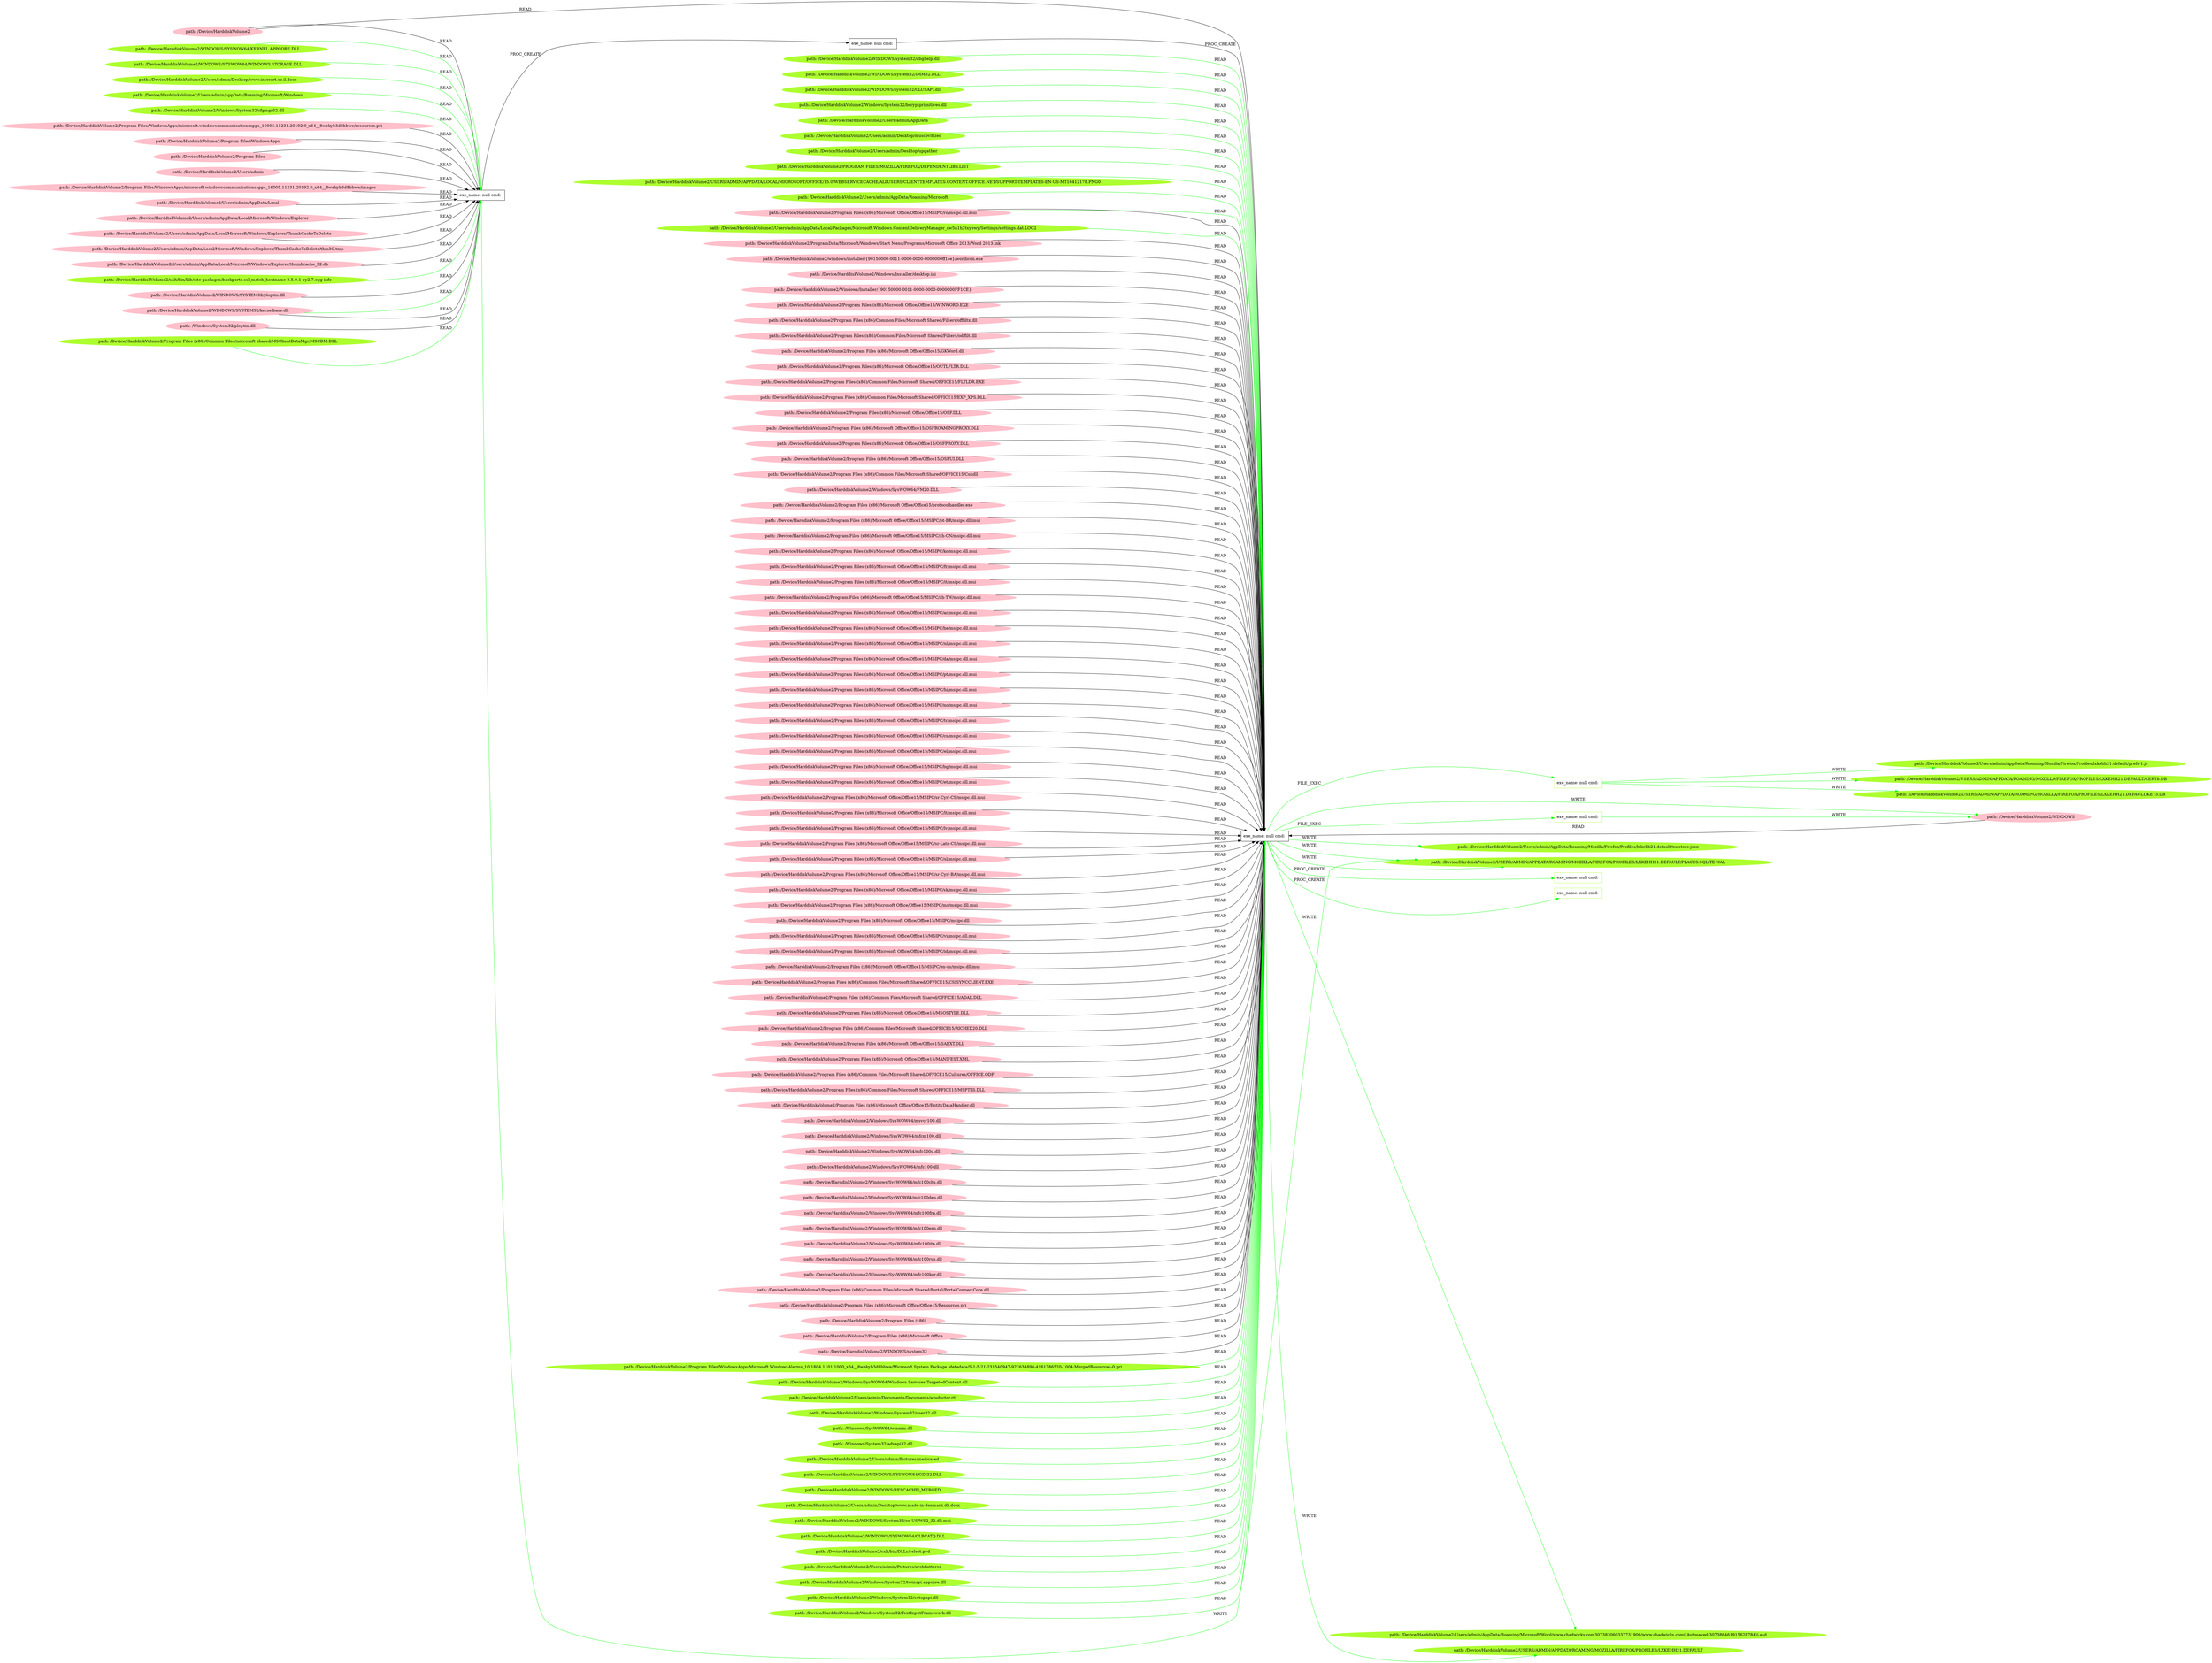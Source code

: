 digraph {
	rankdir=LR
	32 [label="exe_name: null cmd: " color=black shape=box style=solid]
	156 [label="exe_name: null cmd: " color=greenyellow shape=box style=solid]
	32 -> 156 [label=FILE_EXEC color=green]
	32 [label="exe_name: null cmd: " color=black shape=box style=solid]
	176 [label="exe_name: null cmd: " color=greenyellow shape=box style=solid]
	32 -> 176 [label=FILE_EXEC color=green]
	145 [label="path: /Device/HarddiskVolume2/Users/admin/AppData/Roaming/Microsoft/Windows" color=greenyellow shape=oval style=filled]
	12 [label="exe_name: null cmd: " color=black shape=box style=solid]
	145 -> 12 [label=READ color=green]
	170 [label="path: /Device/HarddiskVolume2/WINDOWS/system32/dbghelp.dll" color=greenyellow shape=oval style=filled]
	32 [label="exe_name: null cmd: " color=black shape=box style=solid]
	170 -> 32 [label=READ color=green]
	165 [label="path: /Device/HarddiskVolume2/WINDOWS/system32/IMM32.DLL" color=greenyellow shape=oval style=filled]
	32 [label="exe_name: null cmd: " color=black shape=box style=solid]
	165 -> 32 [label=READ color=green]
	185 [label="path: /Device/HarddiskVolume2/WINDOWS/system32/CLUSAPI.dll" color=greenyellow shape=oval style=filled]
	32 [label="exe_name: null cmd: " color=black shape=box style=solid]
	185 -> 32 [label=READ color=green]
	151 [label="path: /Device/HarddiskVolume2/Windows/System32/cfgmgr32.dll" color=greenyellow shape=oval style=filled]
	12 [label="exe_name: null cmd: " color=black shape=box style=solid]
	151 -> 12 [label=READ color=green]
	188 [label="path: /Device/HarddiskVolume2/Windows/System32/bcryptprimitives.dll" color=greenyellow shape=oval style=filled]
	32 [label="exe_name: null cmd: " color=black shape=box style=solid]
	188 -> 32 [label=READ color=green]
	155 [label="path: /Device/HarddiskVolume2/Users/admin/AppData" color=greenyellow shape=oval style=filled]
	32 [label="exe_name: null cmd: " color=black shape=box style=solid]
	155 -> 32 [label=READ color=green]
	161 [label="path: /Device/HarddiskVolume2/Users/admin/Desktop/muscovitized" color=greenyellow shape=oval style=filled]
	32 [label="exe_name: null cmd: " color=black shape=box style=solid]
	161 -> 32 [label=READ color=green]
	191 [label="path: /Device/HarddiskVolume2/Users/admin/Desktop/upgather" color=greenyellow shape=oval style=filled]
	32 [label="exe_name: null cmd: " color=black shape=box style=solid]
	191 -> 32 [label=READ color=green]
	54 [label="path: /Device/HarddiskVolume2/Program Files/WindowsApps/microsoft.windowscommunicationsapps_16005.11231.20192.0_x64__8wekyb3d8bbwe/resources.pri" color=pink shape=oval style=filled]
	12 [label="exe_name: null cmd: " color=black shape=box style=solid]
	54 -> 12 [label=READ color=black]
	141 [label="path: /Device/HarddiskVolume2" color=pink shape=oval style=filled]
	12 [label="exe_name: null cmd: " color=black shape=box style=solid]
	141 -> 12 [label=READ color=black]
	61 [label="path: /Device/HarddiskVolume2/Program Files/WindowsApps" color=pink shape=oval style=filled]
	12 [label="exe_name: null cmd: " color=black shape=box style=solid]
	61 -> 12 [label=READ color=black]
	69 [label="path: /Device/HarddiskVolume2/Program Files" color=pink shape=oval style=filled]
	12 [label="exe_name: null cmd: " color=black shape=box style=solid]
	69 -> 12 [label=READ color=black]
	30 [label="path: /Device/HarddiskVolume2/Users/admin" color=pink shape=oval style=filled]
	12 [label="exe_name: null cmd: " color=black shape=box style=solid]
	30 -> 12 [label=READ color=black]
	33 [label="path: /Device/HarddiskVolume2/Program Files/WindowsApps/microsoft.windowscommunicationsapps_16005.11231.20192.0_x64__8wekyb3d8bbwe/images" color=pink shape=oval style=filled]
	12 [label="exe_name: null cmd: " color=black shape=box style=solid]
	33 -> 12 [label=READ color=black]
	39 [label="path: /Device/HarddiskVolume2/Users/admin/AppData/Local" color=pink shape=oval style=filled]
	12 [label="exe_name: null cmd: " color=black shape=box style=solid]
	39 -> 12 [label=READ color=black]
	63 [label="path: /Device/HarddiskVolume2/Users/admin/AppData/Local/Microsoft/Windows/Explorer" color=pink shape=oval style=filled]
	12 [label="exe_name: null cmd: " color=black shape=box style=solid]
	63 -> 12 [label=READ color=black]
	50 [label="path: /Device/HarddiskVolume2/Users/admin/AppData/Local/Microsoft/Windows/Explorer/ThumbCacheToDelete" color=pink shape=oval style=filled]
	12 [label="exe_name: null cmd: " color=black shape=box style=solid]
	50 -> 12 [label=READ color=black]
	67 [label="path: /Device/HarddiskVolume2/Users/admin/AppData/Local/Microsoft/Windows/Explorer/ThumbCacheToDelete/thm3C.tmp" color=pink shape=oval style=filled]
	12 [label="exe_name: null cmd: " color=black shape=box style=solid]
	67 -> 12 [label=READ color=black]
	80 [label="path: /Device/HarddiskVolume2/Users/admin/AppData/Local/Microsoft/Windows/Explorer/thumbcache_32.db" color=pink shape=oval style=filled]
	12 [label="exe_name: null cmd: " color=black shape=box style=solid]
	80 -> 12 [label=READ color=black]
	174 [label="path: /Device/HarddiskVolume2/PROGRAM FILES/MOZILLA/FIREFOX/DEPENDENTLIBS.LIST" color=greenyellow shape=oval style=filled]
	32 [label="exe_name: null cmd: " color=black shape=box style=solid]
	174 -> 32 [label=READ color=green]
	180 [label="path: /Device/HarddiskVolume2/USERS/ADMIN/APPDATA/LOCAL/MICROSOFT/OFFICE/15.0/WEBSERVICECACHE/ALLUSERS/CLIENTTEMPLATES.CONTENT.OFFICE.NET/SUPPORT-TEMPLATES-EN-US-MT16412178.PNG0" color=greenyellow shape=oval style=filled]
	32 [label="exe_name: null cmd: " color=black shape=box style=solid]
	180 -> 32 [label=READ color=green]
	182 [label="path: /Device/HarddiskVolume2/Users/admin/AppData/Roaming/Microsoft" color=greenyellow shape=oval style=filled]
	32 [label="exe_name: null cmd: " color=black shape=box style=solid]
	182 -> 32 [label=READ color=green]
	94 [label="path: /Device/HarddiskVolume2/Program Files (x86)/Microsoft Office/Office15/MSIPC/ro/msipc.dll.mui" color=pink shape=oval style=filled]
	32 [label="exe_name: null cmd: " color=black shape=box style=solid]
	94 -> 32 [label=READ color=green]
	146 [label="path: /Device/HarddiskVolume2/salt/bin/Lib/site-packages/backports.ssl_match_hostname-3.5.0.1-py2.7.egg-info" color=greenyellow shape=oval style=filled]
	12 [label="exe_name: null cmd: " color=black shape=box style=solid]
	146 -> 12 [label=READ color=green]
	36 [label="path: /Device/HarddiskVolume2/WINDOWS/SYSTEM32/ploptin.dll" color=pink shape=oval style=filled]
	12 [label="exe_name: null cmd: " color=black shape=box style=solid]
	36 -> 12 [label=READ color=black]
	91 [label="path: /Device/HarddiskVolume2/WINDOWS/SYSTEM32/kernelbase.dll" color=pink shape=oval style=filled]
	12 [label="exe_name: null cmd: " color=black shape=box style=solid]
	91 -> 12 [label=READ color=black]
	91 [label="path: /Device/HarddiskVolume2/WINDOWS/SYSTEM32/kernelbase.dll" color=pink shape=oval style=filled]
	12 [label="exe_name: null cmd: " color=black shape=box style=solid]
	91 -> 12 [label=READ color=green]
	52 [label="path: /Windows/System32/ploptin.dll" color=pink shape=oval style=filled]
	12 [label="exe_name: null cmd: " color=black shape=box style=solid]
	52 -> 12 [label=READ color=black]
	12 [label="exe_name: null cmd: " color=black shape=box style=solid]
	35 [label="exe_name: null cmd: " color=black shape=box style=solid]
	12 -> 35 [label=PROC_CREATE color=black]
	35 [label="exe_name: null cmd: " color=black shape=box style=solid]
	32 [label="exe_name: null cmd: " color=black shape=box style=solid]
	35 -> 32 [label=PROC_CREATE color=black]
	171 [label="path: /Device/HarddiskVolume2/Users/admin/AppData/Local/Packages/Microsoft.Windows.ContentDeliveryManager_cw5n1h2txyewy/Settings/settings.dat.LOG2" color=greenyellow shape=oval style=filled]
	32 [label="exe_name: null cmd: " color=black shape=box style=solid]
	171 -> 32 [label=READ color=green]
	21 [label="path: /Device/HarddiskVolume2/ProgramData/Microsoft/Windows/Start Menu/Programs/Microsoft Office 2013/Word 2013.lnk" color=pink shape=oval style=filled]
	32 [label="exe_name: null cmd: " color=black shape=box style=solid]
	21 -> 32 [label=READ color=black]
	79 [label="path: /Device/HarddiskVolume2/windows/installer/{90150000-0011-0000-0000-0000000ff1ce}/wordicon.exe" color=pink shape=oval style=filled]
	32 [label="exe_name: null cmd: " color=black shape=box style=solid]
	79 -> 32 [label=READ color=black]
	141 [label="path: /Device/HarddiskVolume2" color=pink shape=oval style=filled]
	32 [label="exe_name: null cmd: " color=black shape=box style=solid]
	141 -> 32 [label=READ color=black]
	3 [label="path: /Device/HarddiskVolume2/Windows/Installer/desktop.ini" color=pink shape=oval style=filled]
	32 [label="exe_name: null cmd: " color=black shape=box style=solid]
	3 -> 32 [label=READ color=black]
	38 [label="path: /Device/HarddiskVolume2/WINDOWS" color=pink shape=oval style=filled]
	32 [label="exe_name: null cmd: " color=black shape=box style=solid]
	38 -> 32 [label=READ color=black]
	6 [label="path: /Device/HarddiskVolume2/Windows/Installer/{90150000-0011-0000-0000-0000000FF1CE}" color=pink shape=oval style=filled]
	32 [label="exe_name: null cmd: " color=black shape=box style=solid]
	6 -> 32 [label=READ color=black]
	31 [label="path: /Device/HarddiskVolume2/Program Files (x86)/Microsoft Office/Office15/WINWORD.EXE" color=pink shape=oval style=filled]
	32 [label="exe_name: null cmd: " color=black shape=box style=solid]
	31 -> 32 [label=READ color=black]
	119 [label="path: /Device/HarddiskVolume2/Program Files (x86)/Common Files/Microsoft Shared/Filters/offfiltx.dll" color=pink shape=oval style=filled]
	32 [label="exe_name: null cmd: " color=black shape=box style=solid]
	119 -> 32 [label=READ color=black]
	75 [label="path: /Device/HarddiskVolume2/Program Files (x86)/Common Files/Microsoft Shared/Filters/odffilt.dll" color=pink shape=oval style=filled]
	32 [label="exe_name: null cmd: " color=black shape=box style=solid]
	75 -> 32 [label=READ color=black]
	120 [label="path: /Device/HarddiskVolume2/Program Files (x86)/Microsoft Office/Office15/GKWord.dll" color=pink shape=oval style=filled]
	32 [label="exe_name: null cmd: " color=black shape=box style=solid]
	120 -> 32 [label=READ color=black]
	22 [label="path: /Device/HarddiskVolume2/Program Files (x86)/Microsoft Office/Office15/OUTLFLTR.DLL" color=pink shape=oval style=filled]
	32 [label="exe_name: null cmd: " color=black shape=box style=solid]
	22 -> 32 [label=READ color=black]
	64 [label="path: /Device/HarddiskVolume2/Program Files (x86)/Common Files/Microsoft Shared/OFFICE15/FLTLDR.EXE" color=pink shape=oval style=filled]
	32 [label="exe_name: null cmd: " color=black shape=box style=solid]
	64 -> 32 [label=READ color=black]
	42 [label="path: /Device/HarddiskVolume2/Program Files (x86)/Common Files/Microsoft Shared/OFFICE15/EXP_XPS.DLL" color=pink shape=oval style=filled]
	32 [label="exe_name: null cmd: " color=black shape=box style=solid]
	42 -> 32 [label=READ color=black]
	108 [label="path: /Device/HarddiskVolume2/Program Files (x86)/Microsoft Office/Office15/OSF.DLL" color=pink shape=oval style=filled]
	32 [label="exe_name: null cmd: " color=black shape=box style=solid]
	108 -> 32 [label=READ color=black]
	118 [label="path: /Device/HarddiskVolume2/Program Files (x86)/Microsoft Office/Office15/OSFROAMINGPROXY.DLL" color=pink shape=oval style=filled]
	32 [label="exe_name: null cmd: " color=black shape=box style=solid]
	118 -> 32 [label=READ color=black]
	128 [label="path: /Device/HarddiskVolume2/Program Files (x86)/Microsoft Office/Office15/OSFPROXY.DLL" color=pink shape=oval style=filled]
	32 [label="exe_name: null cmd: " color=black shape=box style=solid]
	128 -> 32 [label=READ color=black]
	134 [label="path: /Device/HarddiskVolume2/Program Files (x86)/Microsoft Office/Office15/OSFUI.DLL" color=pink shape=oval style=filled]
	32 [label="exe_name: null cmd: " color=black shape=box style=solid]
	134 -> 32 [label=READ color=black]
	2 [label="path: /Device/HarddiskVolume2/Program Files (x86)/Common Files/Microsoft Shared/OFFICE15/Csi.dll" color=pink shape=oval style=filled]
	32 [label="exe_name: null cmd: " color=black shape=box style=solid]
	2 -> 32 [label=READ color=black]
	9 [label="path: /Device/HarddiskVolume2/Windows/SysWOW64/FM20.DLL" color=pink shape=oval style=filled]
	32 [label="exe_name: null cmd: " color=black shape=box style=solid]
	9 -> 32 [label=READ color=black]
	48 [label="path: /Device/HarddiskVolume2/Program Files (x86)/Microsoft Office/Office15/protocolhandler.exe" color=pink shape=oval style=filled]
	32 [label="exe_name: null cmd: " color=black shape=box style=solid]
	48 -> 32 [label=READ color=black]
	121 [label="path: /Device/HarddiskVolume2/Program Files (x86)/Microsoft Office/Office15/MSIPC/pt-BR/msipc.dll.mui" color=pink shape=oval style=filled]
	32 [label="exe_name: null cmd: " color=black shape=box style=solid]
	121 -> 32 [label=READ color=black]
	102 [label="path: /Device/HarddiskVolume2/Program Files (x86)/Microsoft Office/Office15/MSIPC/zh-CN/msipc.dll.mui" color=pink shape=oval style=filled]
	32 [label="exe_name: null cmd: " color=black shape=box style=solid]
	102 -> 32 [label=READ color=black]
	125 [label="path: /Device/HarddiskVolume2/Program Files (x86)/Microsoft Office/Office15/MSIPC/ko/msipc.dll.mui" color=pink shape=oval style=filled]
	32 [label="exe_name: null cmd: " color=black shape=box style=solid]
	125 -> 32 [label=READ color=black]
	40 [label="path: /Device/HarddiskVolume2/Program Files (x86)/Microsoft Office/Office15/MSIPC/fr/msipc.dll.mui" color=pink shape=oval style=filled]
	32 [label="exe_name: null cmd: " color=black shape=box style=solid]
	40 -> 32 [label=READ color=black]
	87 [label="path: /Device/HarddiskVolume2/Program Files (x86)/Microsoft Office/Office15/MSIPC/it/msipc.dll.mui" color=pink shape=oval style=filled]
	32 [label="exe_name: null cmd: " color=black shape=box style=solid]
	87 -> 32 [label=READ color=black]
	68 [label="path: /Device/HarddiskVolume2/Program Files (x86)/Microsoft Office/Office15/MSIPC/zh-TW/msipc.dll.mui" color=pink shape=oval style=filled]
	32 [label="exe_name: null cmd: " color=black shape=box style=solid]
	68 -> 32 [label=READ color=black]
	109 [label="path: /Device/HarddiskVolume2/Program Files (x86)/Microsoft Office/Office15/MSIPC/ar/msipc.dll.mui" color=pink shape=oval style=filled]
	32 [label="exe_name: null cmd: " color=black shape=box style=solid]
	109 -> 32 [label=READ color=black]
	112 [label="path: /Device/HarddiskVolume2/Program Files (x86)/Microsoft Office/Office15/MSIPC/he/msipc.dll.mui" color=pink shape=oval style=filled]
	32 [label="exe_name: null cmd: " color=black shape=box style=solid]
	112 -> 32 [label=READ color=black]
	97 [label="path: /Device/HarddiskVolume2/Program Files (x86)/Microsoft Office/Office15/MSIPC/nl/msipc.dll.mui" color=pink shape=oval style=filled]
	32 [label="exe_name: null cmd: " color=black shape=box style=solid]
	97 -> 32 [label=READ color=black]
	117 [label="path: /Device/HarddiskVolume2/Program Files (x86)/Microsoft Office/Office15/MSIPC/da/msipc.dll.mui" color=pink shape=oval style=filled]
	32 [label="exe_name: null cmd: " color=black shape=box style=solid]
	117 -> 32 [label=READ color=black]
	95 [label="path: /Device/HarddiskVolume2/Program Files (x86)/Microsoft Office/Office15/MSIPC/pt/msipc.dll.mui" color=pink shape=oval style=filled]
	32 [label="exe_name: null cmd: " color=black shape=box style=solid]
	95 -> 32 [label=READ color=black]
	122 [label="path: /Device/HarddiskVolume2/Program Files (x86)/Microsoft Office/Office15/MSIPC/hi/msipc.dll.mui" color=pink shape=oval style=filled]
	32 [label="exe_name: null cmd: " color=black shape=box style=solid]
	122 -> 32 [label=READ color=black]
	127 [label="path: /Device/HarddiskVolume2/Program Files (x86)/Microsoft Office/Office15/MSIPC/no/msipc.dll.mui" color=pink shape=oval style=filled]
	32 [label="exe_name: null cmd: " color=black shape=box style=solid]
	127 -> 32 [label=READ color=black]
	89 [label="path: /Device/HarddiskVolume2/Program Files (x86)/Microsoft Office/Office15/MSIPC/tr/msipc.dll.mui" color=pink shape=oval style=filled]
	32 [label="exe_name: null cmd: " color=black shape=box style=solid]
	89 -> 32 [label=READ color=black]
	98 [label="path: /Device/HarddiskVolume2/Program Files (x86)/Microsoft Office/Office15/MSIPC/cs/msipc.dll.mui" color=pink shape=oval style=filled]
	32 [label="exe_name: null cmd: " color=black shape=box style=solid]
	98 -> 32 [label=READ color=black]
	132 [label="path: /Device/HarddiskVolume2/Program Files (x86)/Microsoft Office/Office15/MSIPC/el/msipc.dll.mui" color=pink shape=oval style=filled]
	32 [label="exe_name: null cmd: " color=black shape=box style=solid]
	132 -> 32 [label=READ color=black]
	94 [label="path: /Device/HarddiskVolume2/Program Files (x86)/Microsoft Office/Office15/MSIPC/ro/msipc.dll.mui" color=pink shape=oval style=filled]
	32 [label="exe_name: null cmd: " color=black shape=box style=solid]
	94 -> 32 [label=READ color=black]
	53 [label="path: /Device/HarddiskVolume2/Program Files (x86)/Microsoft Office/Office15/MSIPC/bg/msipc.dll.mui" color=pink shape=oval style=filled]
	32 [label="exe_name: null cmd: " color=black shape=box style=solid]
	53 -> 32 [label=READ color=black]
	71 [label="path: /Device/HarddiskVolume2/Program Files (x86)/Microsoft Office/Office15/MSIPC/et/msipc.dll.mui" color=pink shape=oval style=filled]
	32 [label="exe_name: null cmd: " color=black shape=box style=solid]
	71 -> 32 [label=READ color=black]
	60 [label="path: /Device/HarddiskVolume2/Program Files (x86)/Microsoft Office/Office15/MSIPC/sr-Cyrl-CS/msipc.dll.mui" color=pink shape=oval style=filled]
	32 [label="exe_name: null cmd: " color=black shape=box style=solid]
	60 -> 32 [label=READ color=black]
	62 [label="path: /Device/HarddiskVolume2/Program Files (x86)/Microsoft Office/Office15/MSIPC/lt/msipc.dll.mui" color=pink shape=oval style=filled]
	32 [label="exe_name: null cmd: " color=black shape=box style=solid]
	62 -> 32 [label=READ color=black]
	73 [label="path: /Device/HarddiskVolume2/Program Files (x86)/Microsoft Office/Office15/MSIPC/lv/msipc.dll.mui" color=pink shape=oval style=filled]
	32 [label="exe_name: null cmd: " color=black shape=box style=solid]
	73 -> 32 [label=READ color=black]
	25 [label="path: /Device/HarddiskVolume2/Program Files (x86)/Microsoft Office/Office15/MSIPC/sr-Latn-CS/msipc.dll.mui" color=pink shape=oval style=filled]
	32 [label="exe_name: null cmd: " color=black shape=box style=solid]
	25 -> 32 [label=READ color=black]
	138 [label="path: /Device/HarddiskVolume2/Program Files (x86)/Microsoft Office/Office15/MSIPC/sl/msipc.dll.mui" color=pink shape=oval style=filled]
	32 [label="exe_name: null cmd: " color=black shape=box style=solid]
	138 -> 32 [label=READ color=black]
	139 [label="path: /Device/HarddiskVolume2/Program Files (x86)/Microsoft Office/Office15/MSIPC/sr-Cyrl-BA/msipc.dll.mui" color=pink shape=oval style=filled]
	32 [label="exe_name: null cmd: " color=black shape=box style=solid]
	139 -> 32 [label=READ color=black]
	74 [label="path: /Device/HarddiskVolume2/Program Files (x86)/Microsoft Office/Office15/MSIPC/sk/msipc.dll.mui" color=pink shape=oval style=filled]
	32 [label="exe_name: null cmd: " color=black shape=box style=solid]
	74 -> 32 [label=READ color=black]
	137 [label="path: /Device/HarddiskVolume2/Program Files (x86)/Microsoft Office/Office15/MSIPC/ms/msipc.dll.mui" color=pink shape=oval style=filled]
	32 [label="exe_name: null cmd: " color=black shape=box style=solid]
	137 -> 32 [label=READ color=black]
	37 [label="path: /Device/HarddiskVolume2/Program Files (x86)/Microsoft Office/Office15/MSIPC/msipc.dll" color=pink shape=oval style=filled]
	32 [label="exe_name: null cmd: " color=black shape=box style=solid]
	37 -> 32 [label=READ color=black]
	46 [label="path: /Device/HarddiskVolume2/Program Files (x86)/Microsoft Office/Office15/MSIPC/vi/msipc.dll.mui" color=pink shape=oval style=filled]
	32 [label="exe_name: null cmd: " color=black shape=box style=solid]
	46 -> 32 [label=READ color=black]
	101 [label="path: /Device/HarddiskVolume2/Program Files (x86)/Microsoft Office/Office15/MSIPC/id/msipc.dll.mui" color=pink shape=oval style=filled]
	32 [label="exe_name: null cmd: " color=black shape=box style=solid]
	101 -> 32 [label=READ color=black]
	16 [label="path: /Device/HarddiskVolume2/Program Files (x86)/Microsoft Office/Office15/MSIPC/en-us/msipc.dll.mui" color=pink shape=oval style=filled]
	32 [label="exe_name: null cmd: " color=black shape=box style=solid]
	16 -> 32 [label=READ color=black]
	11 [label="path: /Device/HarddiskVolume2/Program Files (x86)/Common Files/Microsoft Shared/OFFICE15/CSISYNCCLIENT.EXE" color=pink shape=oval style=filled]
	32 [label="exe_name: null cmd: " color=black shape=box style=solid]
	11 -> 32 [label=READ color=black]
	88 [label="path: /Device/HarddiskVolume2/Program Files (x86)/Common Files/Microsoft Shared/OFFICE15/ADAL.DLL" color=pink shape=oval style=filled]
	32 [label="exe_name: null cmd: " color=black shape=box style=solid]
	88 -> 32 [label=READ color=black]
	93 [label="path: /Device/HarddiskVolume2/Program Files (x86)/Microsoft Office/Office15/MSOSTYLE.DLL" color=pink shape=oval style=filled]
	32 [label="exe_name: null cmd: " color=black shape=box style=solid]
	93 -> 32 [label=READ color=black]
	99 [label="path: /Device/HarddiskVolume2/Program Files (x86)/Common Files/Microsoft Shared/OFFICE15/RICHED20.DLL" color=pink shape=oval style=filled]
	32 [label="exe_name: null cmd: " color=black shape=box style=solid]
	99 -> 32 [label=READ color=black]
	45 [label="path: /Device/HarddiskVolume2/Program Files (x86)/Microsoft Office/Office15/SAEXT.DLL" color=pink shape=oval style=filled]
	32 [label="exe_name: null cmd: " color=black shape=box style=solid]
	45 -> 32 [label=READ color=black]
	90 [label="path: /Device/HarddiskVolume2/Program Files (x86)/Microsoft Office/Office15/MANIFEST.XML" color=pink shape=oval style=filled]
	32 [label="exe_name: null cmd: " color=black shape=box style=solid]
	90 -> 32 [label=READ color=black]
	57 [label="path: /Device/HarddiskVolume2/Program Files (x86)/Common Files/Microsoft Shared/OFFICE15/Cultures/OFFICE.ODF" color=pink shape=oval style=filled]
	32 [label="exe_name: null cmd: " color=black shape=box style=solid]
	57 -> 32 [label=READ color=black]
	100 [label="path: /Device/HarddiskVolume2/Program Files (x86)/Common Files/Microsoft Shared/OFFICE15/MSPTLS.DLL" color=pink shape=oval style=filled]
	32 [label="exe_name: null cmd: " color=black shape=box style=solid]
	100 -> 32 [label=READ color=black]
	104 [label="path: /Device/HarddiskVolume2/Program Files (x86)/Microsoft Office/Office15/EntityDataHandler.dll" color=pink shape=oval style=filled]
	32 [label="exe_name: null cmd: " color=black shape=box style=solid]
	104 -> 32 [label=READ color=black]
	10 [label="path: /Device/HarddiskVolume2/Windows/SysWOW64/msvcr100.dll" color=pink shape=oval style=filled]
	32 [label="exe_name: null cmd: " color=black shape=box style=solid]
	10 -> 32 [label=READ color=black]
	8 [label="path: /Device/HarddiskVolume2/Windows/SysWOW64/mfcm100.dll" color=pink shape=oval style=filled]
	32 [label="exe_name: null cmd: " color=black shape=box style=solid]
	8 -> 32 [label=READ color=black]
	51 [label="path: /Device/HarddiskVolume2/Windows/SysWOW64/mfc100u.dll" color=pink shape=oval style=filled]
	32 [label="exe_name: null cmd: " color=black shape=box style=solid]
	51 -> 32 [label=READ color=black]
	55 [label="path: /Device/HarddiskVolume2/Windows/SysWOW64/mfc100.dll" color=pink shape=oval style=filled]
	32 [label="exe_name: null cmd: " color=black shape=box style=solid]
	55 -> 32 [label=READ color=black]
	20 [label="path: /Device/HarddiskVolume2/Windows/SysWOW64/mfc100chs.dll" color=pink shape=oval style=filled]
	32 [label="exe_name: null cmd: " color=black shape=box style=solid]
	20 -> 32 [label=READ color=black]
	58 [label="path: /Device/HarddiskVolume2/Windows/SysWOW64/mfc100deu.dll" color=pink shape=oval style=filled]
	32 [label="exe_name: null cmd: " color=black shape=box style=solid]
	58 -> 32 [label=READ color=black]
	77 [label="path: /Device/HarddiskVolume2/Windows/SysWOW64/mfc100fra.dll" color=pink shape=oval style=filled]
	32 [label="exe_name: null cmd: " color=black shape=box style=solid]
	77 -> 32 [label=READ color=black]
	105 [label="path: /Device/HarddiskVolume2/Windows/SysWOW64/mfc100esn.dll" color=pink shape=oval style=filled]
	32 [label="exe_name: null cmd: " color=black shape=box style=solid]
	105 -> 32 [label=READ color=black]
	18 [label="path: /Device/HarddiskVolume2/Windows/SysWOW64/mfc100ita.dll" color=pink shape=oval style=filled]
	32 [label="exe_name: null cmd: " color=black shape=box style=solid]
	18 -> 32 [label=READ color=black]
	5 [label="path: /Device/HarddiskVolume2/Windows/SysWOW64/mfc100rus.dll" color=pink shape=oval style=filled]
	32 [label="exe_name: null cmd: " color=black shape=box style=solid]
	5 -> 32 [label=READ color=black]
	72 [label="path: /Device/HarddiskVolume2/Windows/SysWOW64/mfc100kor.dll" color=pink shape=oval style=filled]
	32 [label="exe_name: null cmd: " color=black shape=box style=solid]
	72 -> 32 [label=READ color=black]
	111 [label="path: /Device/HarddiskVolume2/Program Files (x86)/Common Files/Microsoft Shared/Portal/PortalConnectCore.dll" color=pink shape=oval style=filled]
	32 [label="exe_name: null cmd: " color=black shape=box style=solid]
	111 -> 32 [label=READ color=black]
	29 [label="path: /Device/HarddiskVolume2/Program Files (x86)/Microsoft Office/Office15/Resources.pri" color=pink shape=oval style=filled]
	32 [label="exe_name: null cmd: " color=black shape=box style=solid]
	29 -> 32 [label=READ color=black]
	131 [label="path: /Device/HarddiskVolume2/Program Files (x86)" color=pink shape=oval style=filled]
	32 [label="exe_name: null cmd: " color=black shape=box style=solid]
	131 -> 32 [label=READ color=black]
	19 [label="path: /Device/HarddiskVolume2/Program Files (x86)/Microsoft Office" color=pink shape=oval style=filled]
	32 [label="exe_name: null cmd: " color=black shape=box style=solid]
	19 -> 32 [label=READ color=black]
	113 [label="path: /Device/HarddiskVolume2/WINDOWS/system32" color=pink shape=oval style=filled]
	32 [label="exe_name: null cmd: " color=black shape=box style=solid]
	113 -> 32 [label=READ color=black]
	186 [label="path: /Device/HarddiskVolume2/Program Files/WindowsApps/Microsoft.WindowsAlarms_10.1804.1101.1000_x64__8wekyb3d8bbwe/Microsoft.System.Package.Metadata/S-1-5-21-231540947-922634896-4161786520-1004-MergedResources-0.pri" color=greenyellow shape=oval style=filled]
	32 [label="exe_name: null cmd: " color=black shape=box style=solid]
	186 -> 32 [label=READ color=green]
	164 [label="path: /Device/HarddiskVolume2/Windows/SysWOW64/Windows.Services.TargetedContent.dll" color=greenyellow shape=oval style=filled]
	32 [label="exe_name: null cmd: " color=black shape=box style=solid]
	164 -> 32 [label=READ color=green]
	147 [label="path: /Device/HarddiskVolume2/Program Files (x86)/Common Files/microsoft shared/MSClientDataMgr/MSCDM.DLL" color=greenyellow shape=oval style=filled]
	12 [label="exe_name: null cmd: " color=black shape=box style=solid]
	147 -> 12 [label=READ color=green]
	169 [label="path: /Device/HarddiskVolume2/Users/admin/Documents/Documents/acuductor.rtf" color=greenyellow shape=oval style=filled]
	32 [label="exe_name: null cmd: " color=black shape=box style=solid]
	169 -> 32 [label=READ color=green]
	190 [label="path: /Device/HarddiskVolume2/Windows/System32/user32.dll" color=greenyellow shape=oval style=filled]
	32 [label="exe_name: null cmd: " color=black shape=box style=solid]
	190 -> 32 [label=READ color=green]
	189 [label="path: /Windows/SysWOW64/winmm.dll" color=greenyellow shape=oval style=filled]
	32 [label="exe_name: null cmd: " color=black shape=box style=solid]
	189 -> 32 [label=READ color=green]
	32 [label="exe_name: null cmd: " color=black shape=box style=solid]
	195 [label="path: /Device/HarddiskVolume2/Users/admin/AppData/Roaming/Mozilla/Firefox/Profiles/lxkehh21.default/xulstore.json" color=greenyellow shape=oval style=filled]
	32 -> 195 [label=WRITE color=green]
	183 [label="path: /Windows/System32/advapi32.dll" color=greenyellow shape=oval style=filled]
	32 [label="exe_name: null cmd: " color=black shape=box style=solid]
	183 -> 32 [label=READ color=green]
	168 [label="path: /Device/HarddiskVolume2/Users/admin/Pictures/medicated" color=greenyellow shape=oval style=filled]
	32 [label="exe_name: null cmd: " color=black shape=box style=solid]
	168 -> 32 [label=READ color=green]
	167 [label="path: /Device/HarddiskVolume2/WINDOWS/SYSWOW64/GDI32.DLL" color=greenyellow shape=oval style=filled]
	32 [label="exe_name: null cmd: " color=black shape=box style=solid]
	167 -> 32 [label=READ color=green]
	194 [label="path: /Device/HarddiskVolume2/WINDOWS/RESCACHE/_MERGED" color=greenyellow shape=oval style=filled]
	32 [label="exe_name: null cmd: " color=black shape=box style=solid]
	194 -> 32 [label=READ color=green]
	172 [label="path: /Device/HarddiskVolume2/Users/admin/Desktop/www.made-in-denmark.dk.docx" color=greenyellow shape=oval style=filled]
	32 [label="exe_name: null cmd: " color=black shape=box style=solid]
	172 -> 32 [label=READ color=green]
	32 [label="exe_name: null cmd: " color=black shape=box style=solid]
	149 [label="path: /Device/HarddiskVolume2/USERS/ADMIN/APPDATA/ROAMING/MOZILLA/FIREFOX/PROFILES/LXKEHH21.DEFAULT/PLACES.SQLITE-WAL" color=greenyellow shape=oval style=filled]
	32 -> 149 [label=WRITE color=green]
	154 [label="path: /Device/HarddiskVolume2/WINDOWS/System32/en-US/WS2_32.dll.mui" color=greenyellow shape=oval style=filled]
	32 [label="exe_name: null cmd: " color=black shape=box style=solid]
	154 -> 32 [label=READ color=green]
	148 [label="path: /Device/HarddiskVolume2/WINDOWS/SYSWOW64/KERNEL.APPCORE.DLL" color=greenyellow shape=oval style=filled]
	12 [label="exe_name: null cmd: " color=black shape=box style=solid]
	148 -> 12 [label=READ color=green]
	150 [label="path: /Device/HarddiskVolume2/WINDOWS/SYSWOW64/WINDOWS.STORAGE.DLL" color=greenyellow shape=oval style=filled]
	12 [label="exe_name: null cmd: " color=black shape=box style=solid]
	150 -> 12 [label=READ color=green]
	193 [label="path: /Device/HarddiskVolume2/WINDOWS/SYSWOW64/CLBCATQ.DLL" color=greenyellow shape=oval style=filled]
	32 [label="exe_name: null cmd: " color=black shape=box style=solid]
	193 -> 32 [label=READ color=green]
	178 [label="path: /Device/HarddiskVolume2/salt/bin/DLLs/select.pyd" color=greenyellow shape=oval style=filled]
	32 [label="exe_name: null cmd: " color=black shape=box style=solid]
	178 -> 32 [label=READ color=green]
	176 [label="exe_name: null cmd: " color=greenyellow shape=box style=solid]
	38 [label="path: /Device/HarddiskVolume2/WINDOWS" color=pink shape=oval style=filled]
	176 -> 38 [label=WRITE color=green]
	32 [label="exe_name: null cmd: " color=black shape=box style=solid]
	160 [label="exe_name: null cmd: " color=greenyellow shape=box style=solid]
	32 -> 160 [label=PROC_CREATE color=green]
	32 [label="exe_name: null cmd: " color=black shape=box style=solid]
	38 [label="path: /Device/HarddiskVolume2/WINDOWS" color=pink shape=oval style=filled]
	32 -> 38 [label=WRITE color=green]
	152 [label="path: /Device/HarddiskVolume2/Users/admin/Desktop/www.interart.co.il.docx" color=greenyellow shape=oval style=filled]
	12 [label="exe_name: null cmd: " color=black shape=box style=solid]
	152 -> 12 [label=READ color=green]
	12 [label="exe_name: null cmd: " color=black shape=box style=solid]
	149 [label="path: /Device/HarddiskVolume2/USERS/ADMIN/APPDATA/ROAMING/MOZILLA/FIREFOX/PROFILES/LXKEHH21.DEFAULT/PLACES.SQLITE-WAL" color=greenyellow shape=oval style=filled]
	12 -> 149 [label=WRITE color=green]
	32 [label="exe_name: null cmd: " color=black shape=box style=solid]
	149 [label="path: /Device/HarddiskVolume2/USERS/ADMIN/APPDATA/ROAMING/MOZILLA/FIREFOX/PROFILES/LXKEHH21.DEFAULT/PLACES.SQLITE-WAL" color=greenyellow shape=oval style=filled]
	32 -> 149 [label=WRITE color=green]
	173 [label="path: /Device/HarddiskVolume2/Users/admin/Pictures/archflatterer" color=greenyellow shape=oval style=filled]
	32 [label="exe_name: null cmd: " color=black shape=box style=solid]
	173 -> 32 [label=READ color=green]
	32 [label="exe_name: null cmd: " color=black shape=box style=solid]
	166 [label="path: /Device/HarddiskVolume2/Users/admin/AppData/Roaming/Microsoft/Word/www.chadwicks.com307383060337731906/www.chadwicks.com((Autosaved-307386461915628784)).asd" color=greenyellow shape=oval style=filled]
	32 -> 166 [label=WRITE color=green]
	162 [label="path: /Device/HarddiskVolume2/Windows/System32/twinapi.appcore.dll" color=greenyellow shape=oval style=filled]
	32 [label="exe_name: null cmd: " color=black shape=box style=solid]
	162 -> 32 [label=READ color=green]
	156 [label="exe_name: null cmd: " color=greenyellow shape=box style=solid]
	158 [label="path: /Device/HarddiskVolume2/Users/admin/AppData/Roaming/Mozilla/Firefox/Profiles/lxkehh21.default/prefs-1.js" color=greenyellow shape=oval style=filled]
	156 -> 158 [label=WRITE color=green]
	156 [label="exe_name: null cmd: " color=greenyellow shape=box style=solid]
	159 [label="path: /Device/HarddiskVolume2/USERS/ADMIN/APPDATA/ROAMING/MOZILLA/FIREFOX/PROFILES/LXKEHH21.DEFAULT/CERT8.DB" color=greenyellow shape=oval style=filled]
	156 -> 159 [label=WRITE color=green]
	156 [label="exe_name: null cmd: " color=greenyellow shape=box style=solid]
	157 [label="path: /Device/HarddiskVolume2/USERS/ADMIN/APPDATA/ROAMING/MOZILLA/FIREFOX/PROFILES/LXKEHH21.DEFAULT/KEY3.DB" color=greenyellow shape=oval style=filled]
	156 -> 157 [label=WRITE color=green]
	32 [label="exe_name: null cmd: " color=black shape=box style=solid]
	181 [label="path: /Device/HarddiskVolume2/USERS/ADMIN/APPDATA/ROAMING/MOZILLA/FIREFOX/PROFILES/LXKEHH21.DEFAULT" color=greenyellow shape=oval style=filled]
	32 -> 181 [label=WRITE color=green]
	32 [label="exe_name: null cmd: " color=black shape=box style=solid]
	163 [label="exe_name: null cmd: " color=greenyellow shape=box style=solid]
	32 -> 163 [label=PROC_CREATE color=green]
	184 [label="path: /Device/HarddiskVolume2/Windows/System32/setupapi.dll" color=greenyellow shape=oval style=filled]
	32 [label="exe_name: null cmd: " color=black shape=box style=solid]
	184 -> 32 [label=READ color=green]
	179 [label="path: /Device/HarddiskVolume2/Windows/System32/TextInputFramework.dll" color=greenyellow shape=oval style=filled]
	32 [label="exe_name: null cmd: " color=black shape=box style=solid]
	179 -> 32 [label=READ color=green]
}
